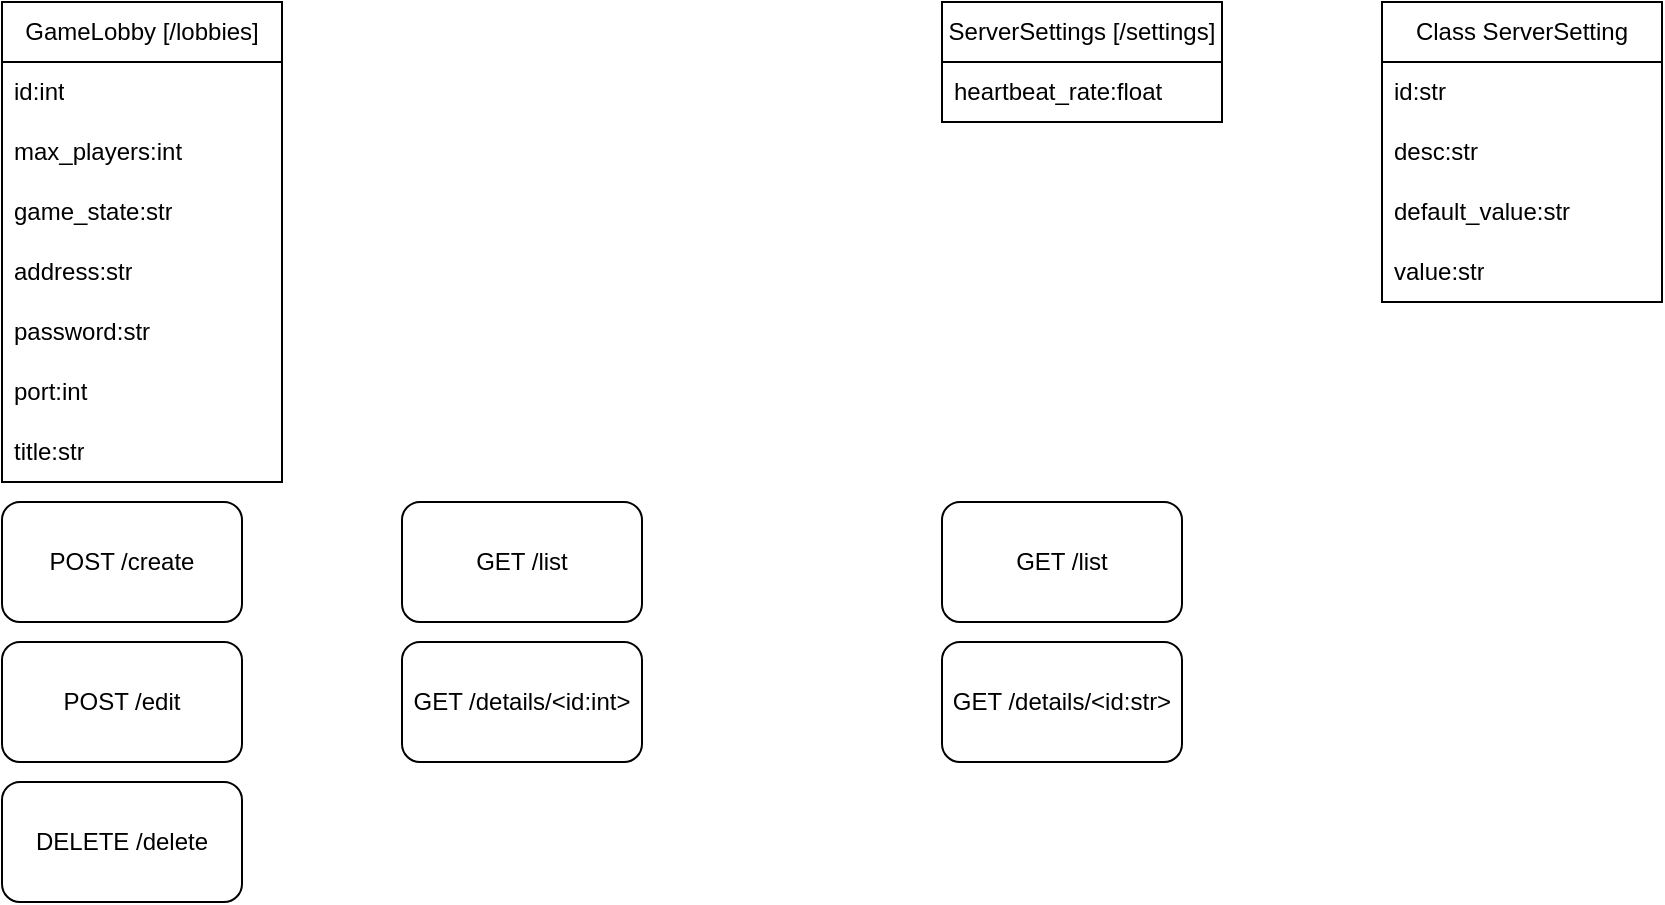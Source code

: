<mxfile version="28.2.4">
  <diagram name="Seite-1" id="LAtG_eKHd9kkFOueGO4T">
    <mxGraphModel dx="1382" dy="764" grid="1" gridSize="10" guides="1" tooltips="1" connect="1" arrows="1" fold="1" page="1" pageScale="1" pageWidth="827" pageHeight="1169" math="0" shadow="0">
      <root>
        <mxCell id="0" />
        <mxCell id="1" parent="0" />
        <mxCell id="A26B8V92KWQpDH8FjjMT-1" value="GameLobby [/lobbies]" style="swimlane;fontStyle=0;childLayout=stackLayout;horizontal=1;startSize=30;horizontalStack=0;resizeParent=1;resizeParentMax=0;resizeLast=0;collapsible=1;marginBottom=0;whiteSpace=wrap;html=1;" vertex="1" parent="1">
          <mxGeometry x="70" y="100" width="140" height="240" as="geometry" />
        </mxCell>
        <mxCell id="A26B8V92KWQpDH8FjjMT-10" value="id:int" style="text;strokeColor=none;fillColor=none;align=left;verticalAlign=middle;spacingLeft=4;spacingRight=4;overflow=hidden;points=[[0,0.5],[1,0.5]];portConstraint=eastwest;rotatable=0;whiteSpace=wrap;html=1;" vertex="1" parent="A26B8V92KWQpDH8FjjMT-1">
          <mxGeometry y="30" width="140" height="30" as="geometry" />
        </mxCell>
        <mxCell id="A26B8V92KWQpDH8FjjMT-2" value="max_players:int" style="text;strokeColor=none;fillColor=none;align=left;verticalAlign=middle;spacingLeft=4;spacingRight=4;overflow=hidden;points=[[0,0.5],[1,0.5]];portConstraint=eastwest;rotatable=0;whiteSpace=wrap;html=1;" vertex="1" parent="A26B8V92KWQpDH8FjjMT-1">
          <mxGeometry y="60" width="140" height="30" as="geometry" />
        </mxCell>
        <mxCell id="A26B8V92KWQpDH8FjjMT-25" value="game_state:str" style="text;strokeColor=none;fillColor=none;align=left;verticalAlign=middle;spacingLeft=4;spacingRight=4;overflow=hidden;points=[[0,0.5],[1,0.5]];portConstraint=eastwest;rotatable=0;whiteSpace=wrap;html=1;" vertex="1" parent="A26B8V92KWQpDH8FjjMT-1">
          <mxGeometry y="90" width="140" height="30" as="geometry" />
        </mxCell>
        <mxCell id="A26B8V92KWQpDH8FjjMT-3" value="address:str" style="text;strokeColor=none;fillColor=none;align=left;verticalAlign=middle;spacingLeft=4;spacingRight=4;overflow=hidden;points=[[0,0.5],[1,0.5]];portConstraint=eastwest;rotatable=0;whiteSpace=wrap;html=1;" vertex="1" parent="A26B8V92KWQpDH8FjjMT-1">
          <mxGeometry y="120" width="140" height="30" as="geometry" />
        </mxCell>
        <mxCell id="A26B8V92KWQpDH8FjjMT-13" value="password:str" style="text;strokeColor=none;fillColor=none;align=left;verticalAlign=middle;spacingLeft=4;spacingRight=4;overflow=hidden;points=[[0,0.5],[1,0.5]];portConstraint=eastwest;rotatable=0;whiteSpace=wrap;html=1;" vertex="1" parent="A26B8V92KWQpDH8FjjMT-1">
          <mxGeometry y="150" width="140" height="30" as="geometry" />
        </mxCell>
        <mxCell id="A26B8V92KWQpDH8FjjMT-4" value="port:int" style="text;strokeColor=none;fillColor=none;align=left;verticalAlign=middle;spacingLeft=4;spacingRight=4;overflow=hidden;points=[[0,0.5],[1,0.5]];portConstraint=eastwest;rotatable=0;whiteSpace=wrap;html=1;" vertex="1" parent="A26B8V92KWQpDH8FjjMT-1">
          <mxGeometry y="180" width="140" height="30" as="geometry" />
        </mxCell>
        <mxCell id="A26B8V92KWQpDH8FjjMT-5" value="title:str" style="text;strokeColor=none;fillColor=none;align=left;verticalAlign=middle;spacingLeft=4;spacingRight=4;overflow=hidden;points=[[0,0.5],[1,0.5]];portConstraint=eastwest;rotatable=0;whiteSpace=wrap;html=1;" vertex="1" parent="A26B8V92KWQpDH8FjjMT-1">
          <mxGeometry y="210" width="140" height="30" as="geometry" />
        </mxCell>
        <mxCell id="A26B8V92KWQpDH8FjjMT-7" value="POST /create" style="rounded=1;whiteSpace=wrap;html=1;" vertex="1" parent="1">
          <mxGeometry x="70" y="350" width="120" height="60" as="geometry" />
        </mxCell>
        <mxCell id="A26B8V92KWQpDH8FjjMT-8" value="GET /list" style="rounded=1;whiteSpace=wrap;html=1;" vertex="1" parent="1">
          <mxGeometry x="270" y="350" width="120" height="60" as="geometry" />
        </mxCell>
        <mxCell id="A26B8V92KWQpDH8FjjMT-9" value="POST /edit" style="rounded=1;whiteSpace=wrap;html=1;" vertex="1" parent="1">
          <mxGeometry x="70" y="420" width="120" height="60" as="geometry" />
        </mxCell>
        <mxCell id="A26B8V92KWQpDH8FjjMT-11" value="DELETE /delete" style="rounded=1;whiteSpace=wrap;html=1;" vertex="1" parent="1">
          <mxGeometry x="70" y="490" width="120" height="60" as="geometry" />
        </mxCell>
        <mxCell id="A26B8V92KWQpDH8FjjMT-12" value="GET /details/&amp;lt;id:int&amp;gt;" style="rounded=1;whiteSpace=wrap;html=1;" vertex="1" parent="1">
          <mxGeometry x="270" y="420" width="120" height="60" as="geometry" />
        </mxCell>
        <mxCell id="A26B8V92KWQpDH8FjjMT-14" value="ServerSettings [/settings]" style="swimlane;fontStyle=0;childLayout=stackLayout;horizontal=1;startSize=30;horizontalStack=0;resizeParent=1;resizeParentMax=0;resizeLast=0;collapsible=1;marginBottom=0;whiteSpace=wrap;html=1;" vertex="1" parent="1">
          <mxGeometry x="540" y="100" width="140" height="60" as="geometry" />
        </mxCell>
        <mxCell id="A26B8V92KWQpDH8FjjMT-15" value="heartbeat_rate:float" style="text;strokeColor=none;fillColor=none;align=left;verticalAlign=middle;spacingLeft=4;spacingRight=4;overflow=hidden;points=[[0,0.5],[1,0.5]];portConstraint=eastwest;rotatable=0;whiteSpace=wrap;html=1;" vertex="1" parent="A26B8V92KWQpDH8FjjMT-14">
          <mxGeometry y="30" width="140" height="30" as="geometry" />
        </mxCell>
        <mxCell id="A26B8V92KWQpDH8FjjMT-18" value="GET /list" style="rounded=1;whiteSpace=wrap;html=1;" vertex="1" parent="1">
          <mxGeometry x="540" y="350" width="120" height="60" as="geometry" />
        </mxCell>
        <mxCell id="A26B8V92KWQpDH8FjjMT-19" value="GET /details/&amp;lt;id:str&amp;gt;" style="rounded=1;whiteSpace=wrap;html=1;" vertex="1" parent="1">
          <mxGeometry x="540" y="420" width="120" height="60" as="geometry" />
        </mxCell>
        <mxCell id="A26B8V92KWQpDH8FjjMT-20" value="Class ServerSetting" style="swimlane;fontStyle=0;childLayout=stackLayout;horizontal=1;startSize=30;horizontalStack=0;resizeParent=1;resizeParentMax=0;resizeLast=0;collapsible=1;marginBottom=0;whiteSpace=wrap;html=1;" vertex="1" parent="1">
          <mxGeometry x="760" y="100" width="140" height="150" as="geometry" />
        </mxCell>
        <mxCell id="A26B8V92KWQpDH8FjjMT-21" value="id:str" style="text;strokeColor=none;fillColor=none;align=left;verticalAlign=middle;spacingLeft=4;spacingRight=4;overflow=hidden;points=[[0,0.5],[1,0.5]];portConstraint=eastwest;rotatable=0;whiteSpace=wrap;html=1;" vertex="1" parent="A26B8V92KWQpDH8FjjMT-20">
          <mxGeometry y="30" width="140" height="30" as="geometry" />
        </mxCell>
        <mxCell id="A26B8V92KWQpDH8FjjMT-22" value="&lt;div&gt;desc:str&lt;/div&gt;" style="text;strokeColor=none;fillColor=none;align=left;verticalAlign=middle;spacingLeft=4;spacingRight=4;overflow=hidden;points=[[0,0.5],[1,0.5]];portConstraint=eastwest;rotatable=0;whiteSpace=wrap;html=1;" vertex="1" parent="A26B8V92KWQpDH8FjjMT-20">
          <mxGeometry y="60" width="140" height="30" as="geometry" />
        </mxCell>
        <mxCell id="A26B8V92KWQpDH8FjjMT-24" value="&lt;div&gt;default_value:str&lt;/div&gt;" style="text;strokeColor=none;fillColor=none;align=left;verticalAlign=middle;spacingLeft=4;spacingRight=4;overflow=hidden;points=[[0,0.5],[1,0.5]];portConstraint=eastwest;rotatable=0;whiteSpace=wrap;html=1;" vertex="1" parent="A26B8V92KWQpDH8FjjMT-20">
          <mxGeometry y="90" width="140" height="30" as="geometry" />
        </mxCell>
        <mxCell id="A26B8V92KWQpDH8FjjMT-23" value="value:str" style="text;strokeColor=none;fillColor=none;align=left;verticalAlign=middle;spacingLeft=4;spacingRight=4;overflow=hidden;points=[[0,0.5],[1,0.5]];portConstraint=eastwest;rotatable=0;whiteSpace=wrap;html=1;" vertex="1" parent="A26B8V92KWQpDH8FjjMT-20">
          <mxGeometry y="120" width="140" height="30" as="geometry" />
        </mxCell>
      </root>
    </mxGraphModel>
  </diagram>
</mxfile>

